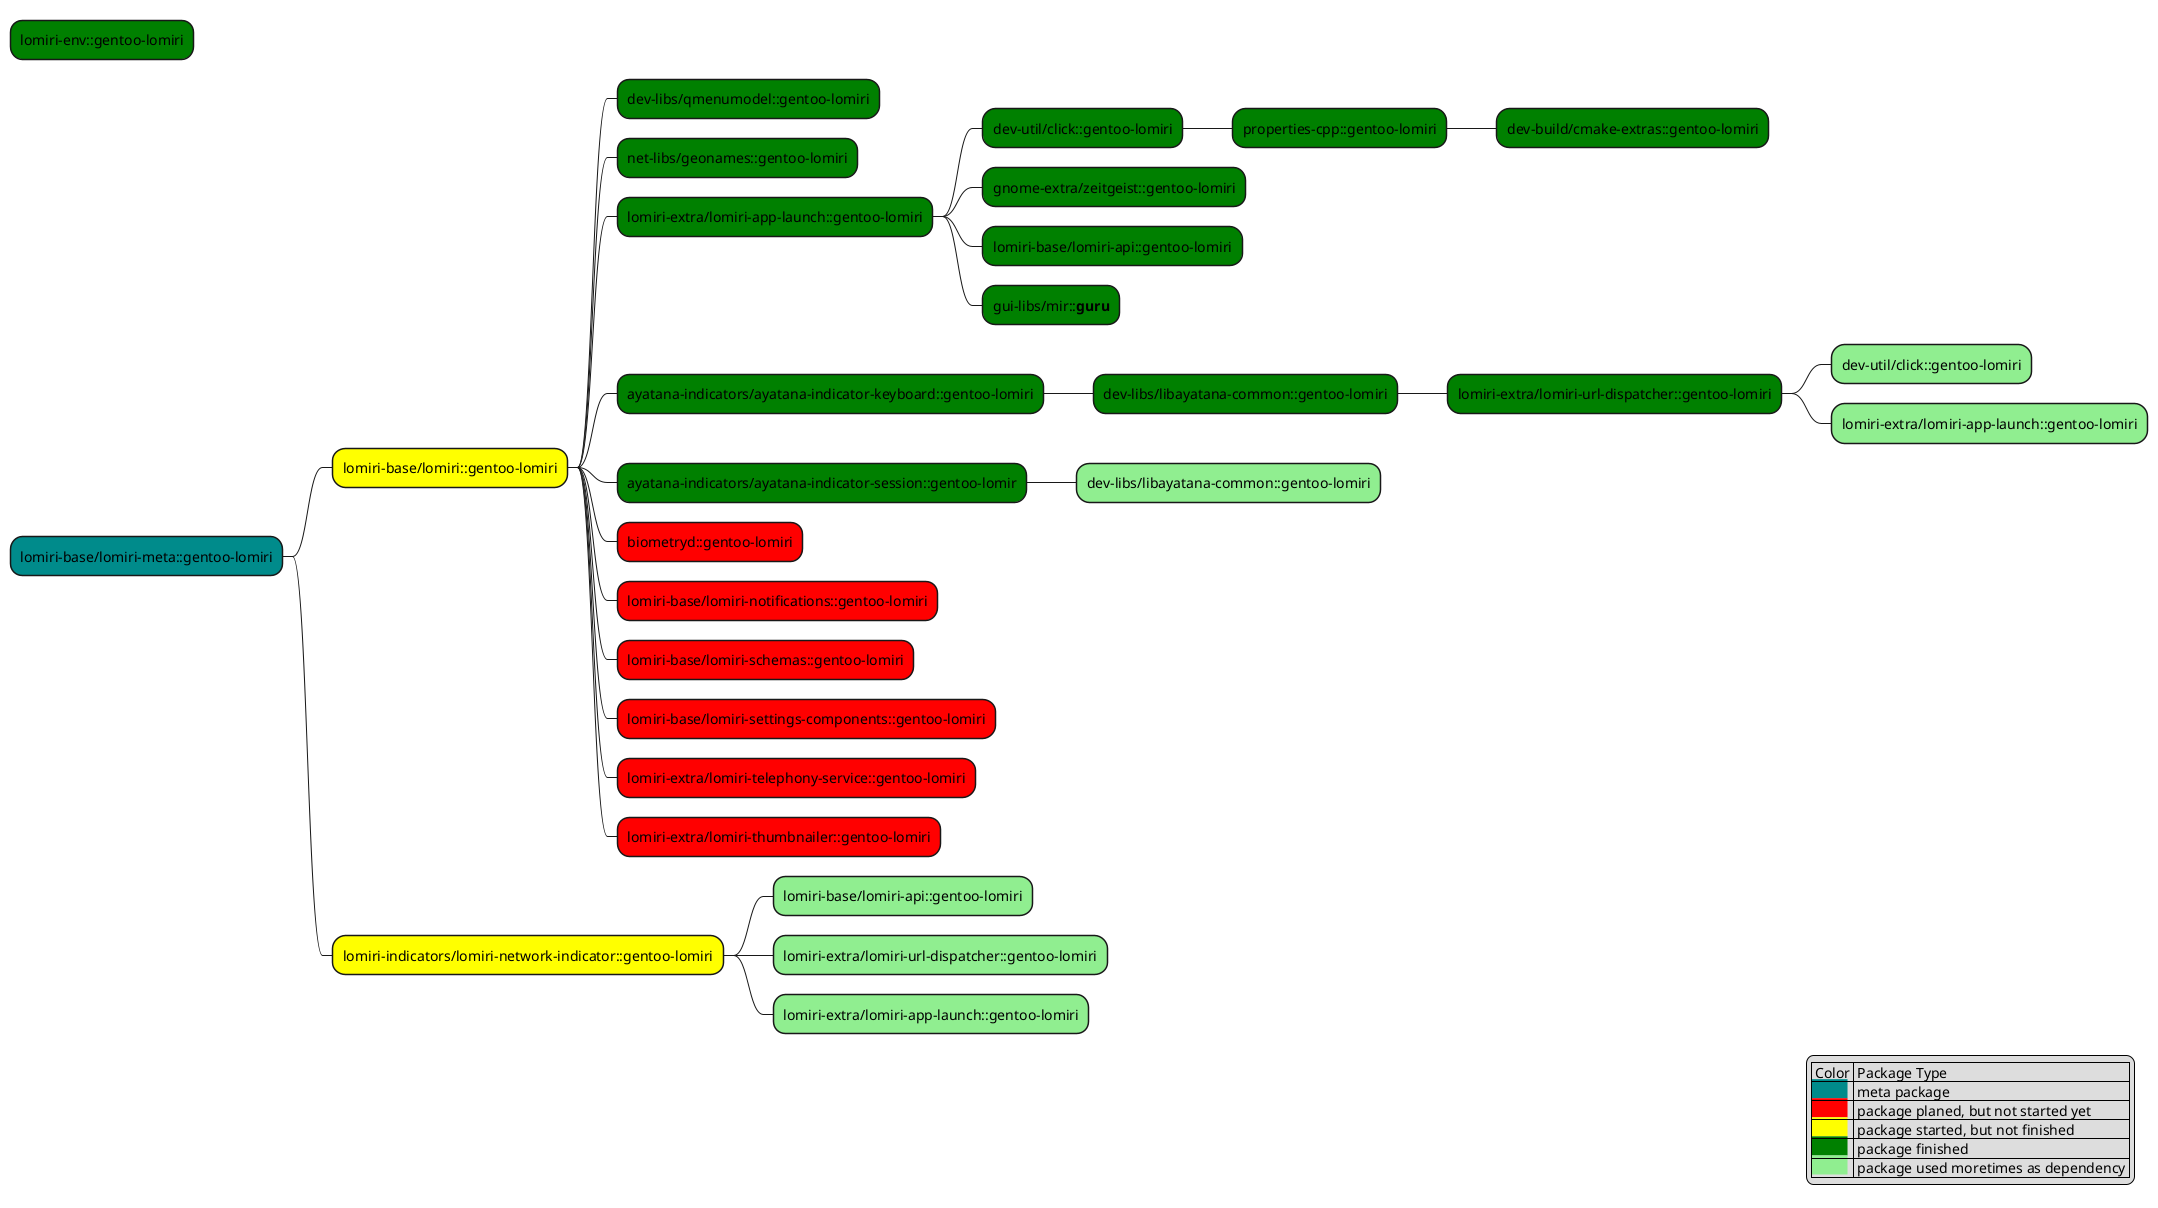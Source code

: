 @startmindmap package dependencies
legend right
    | Color | Package Type |
    |<back:DarkCyan>          </back>| meta package|
    |<back:red>          </back>| package planed, but not started yet|
    |<back:yellow>          </back>| package started, but not finished|
    |<back:green>          </back>| package finished|
    |<back:lightgreen>          </back>| package used moretimes as dependency |
endlegend

*[#green] lomiri-env::gentoo-lomiri
*[#DarkCyan] lomiri-base/lomiri-meta::gentoo-lomiri
  *[#yellow] lomiri-base/lomiri::gentoo-lomiri
    *[#green] dev-libs/qmenumodel::gentoo-lomiri
    *[#green] net-libs/geonames::gentoo-lomiri
    *[#green] lomiri-extra/lomiri-app-launch::gentoo-lomiri
      *[#green] dev-util/click::gentoo-lomiri
        *[#green] properties-cpp::gentoo-lomiri
          *[#green] dev-build/cmake-extras::gentoo-lomiri
      *[#green] gnome-extra/zeitgeist::gentoo-lomiri
      *[#green] lomiri-base/lomiri-api::gentoo-lomiri
      *[#green] gui-libs/mir::**guru**
    *[#green] ayatana-indicators/ayatana-indicator-keyboard::gentoo-lomiri
      *[#green] dev-libs/libayatana-common::gentoo-lomiri
        *[#green] lomiri-extra/lomiri-url-dispatcher::gentoo-lomiri
          *[#lightgreen] dev-util/click::gentoo-lomiri
          *[#lightgreen] lomiri-extra/lomiri-app-launch::gentoo-lomiri
    *[#green] ayatana-indicators/ayatana-indicator-session::gentoo-lomir
      *[#lightgreen] dev-libs/libayatana-common::gentoo-lomiri
    *[#red] biometryd::gentoo-lomiri
    *[#red] lomiri-base/lomiri-notifications::gentoo-lomiri
    *[#red] lomiri-base/lomiri-schemas::gentoo-lomiri
    *[#red] lomiri-base/lomiri-settings-components::gentoo-lomiri
    *[#red] lomiri-extra/lomiri-telephony-service::gentoo-lomiri
    *[#red] lomiri-extra/lomiri-thumbnailer::gentoo-lomiri
  *[#yellow] lomiri-indicators/lomiri-network-indicator::gentoo-lomiri
    *[#lightgreen] lomiri-base/lomiri-api::gentoo-lomiri
    *[#lightgreen] lomiri-extra/lomiri-url-dispatcher::gentoo-lomiri
    *[#lightgreen] lomiri-extra/lomiri-app-launch::gentoo-lomiri

@endmindmap
